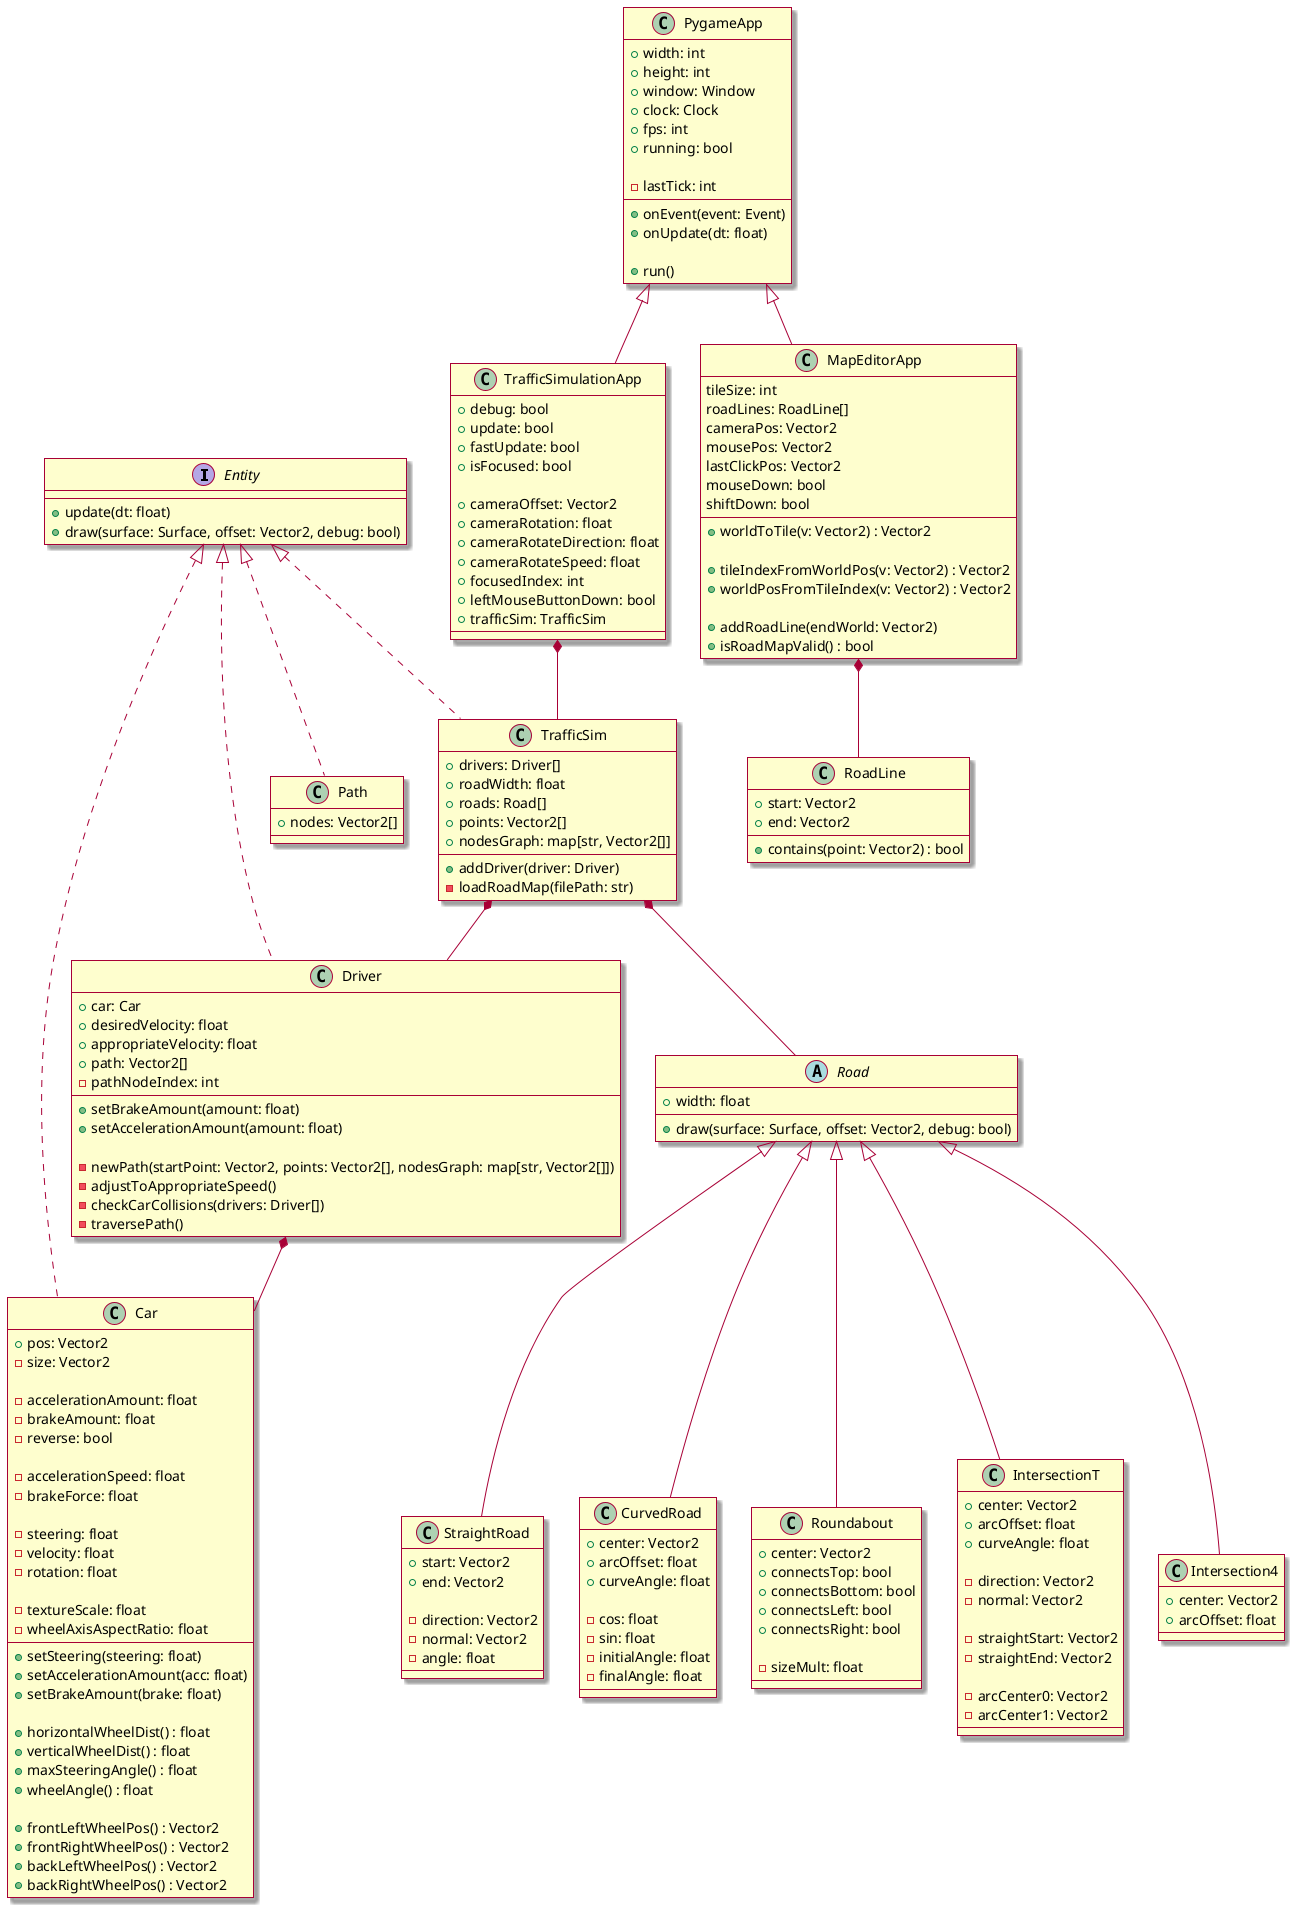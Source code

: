 @startuml

skin rose

interface Entity {
  +update(dt: float)
  +draw(surface: Surface, offset: Vector2, debug: bool) 
}

class Car implements Entity {
  +pos: Vector2
  -size: Vector2
  
  -accelerationAmount: float
  -brakeAmount: float
  -reverse: bool
  
  -accelerationSpeed: float
  -brakeForce: float
  
  -steering: float
  -velocity: float
  -rotation: float
  
  -textureScale: float
  -wheelAxisAspectRatio: float
  
  +setSteering(steering: float)
  +setAccelerationAmount(acc: float)
  +setBrakeAmount(brake: float)
  
  +horizontalWheelDist() : float
  +verticalWheelDist() : float
  +maxSteeringAngle() : float
  +wheelAngle() : float
  
  +frontLeftWheelPos() : Vector2
  +frontRightWheelPos() : Vector2
  +backLeftWheelPos() : Vector2
  +backRightWheelPos() : Vector2
}

class Driver implements Entity {
  +car: Car
  +desiredVelocity: float
  +appropriateVelocity: float
  +path: Vector2[]
  -pathNodeIndex: int
  
  +setBrakeAmount(amount: float)
  +setAccelerationAmount(amount: float)
  
  -newPath(startPoint: Vector2, points: Vector2[], nodesGraph: map[str, Vector2[]])
  -adjustToAppropriateSpeed()
  -checkCarCollisions(drivers: Driver[])
  -traversePath()
}

class TrafficSim implements Entity {
  +drivers: Driver[]
  +roadWidth: float
  +roads: Road[]
  +points: Vector2[]
  +nodesGraph: map[str, Vector2[]]
  
  +addDriver(driver: Driver)
  -loadRoadMap(filePath: str)
  
}

class Path implements Entity {
  +nodes: Vector2[]
}

class RoadLine {
  +start: Vector2
  +end: Vector2
  
  +contains(point: Vector2) : bool
}

abstract class Road {
  +width: float
  +draw(surface: Surface, offset: Vector2, debug: bool)
}

class StraightRoad extends Road {
  +start: Vector2
  +end: Vector2
  
  -direction: Vector2
  -normal: Vector2
  -angle: float
}

class CurvedRoad extends Road {
  +center: Vector2
  +arcOffset: float
  +curveAngle: float
  
  -cos: float
  -sin: float
  -initialAngle: float
  -finalAngle: float
}

class Roundabout extends Road {
  +center: Vector2
  +connectsTop: bool
  +connectsBottom: bool
  +connectsLeft: bool
  +connectsRight: bool
  
  -sizeMult: float
}

class IntersectionT extends Road {
  +center: Vector2
  +arcOffset: float
  +curveAngle: float
  
  -direction: Vector2
  -normal: Vector2

  -straightStart: Vector2
  -straightEnd: Vector2
  
  -arcCenter0: Vector2
  -arcCenter1: Vector2
}

class Intersection4 extends Road {
  +center: Vector2
  +arcOffset: float
}

class PygameApp {
  +width: int
  +height: int
  +window: Window
  +clock: Clock
  +fps: int
  +running: bool
  
  -lastTick: int
  
  +onEvent(event: Event)
  +onUpdate(dt: float)
  
  +run()
}

class TrafficSimulationApp extends PygameApp {
  +debug: bool
  +update: bool
  +fastUpdate: bool
  +isFocused: bool
  
  +cameraOffset: Vector2
  +cameraRotation: float
  +cameraRotateDirection: float
  +cameraRotateSpeed: float
  +focusedIndex: int
  +leftMouseButtonDown: bool
  +trafficSim: TrafficSim
}

class MapEditorApp extends PygameApp {
  tileSize: int
  roadLines: RoadLine[]
  cameraPos: Vector2
  mousePos: Vector2
  lastClickPos: Vector2
  mouseDown: bool
  shiftDown: bool
  
  +worldToTile(v: Vector2) : Vector2
  
  +tileIndexFromWorldPos(v: Vector2) : Vector2
  +worldPosFromTileIndex(v: Vector2) : Vector2
  
  +addRoadLine(endWorld: Vector2)
  +isRoadMapValid() : bool
}

Driver *-- Car
TrafficSim *-- Driver
TrafficSim *-- Road

TrafficSimulationApp *-- TrafficSim
MapEditorApp *-- RoadLine

@enduml